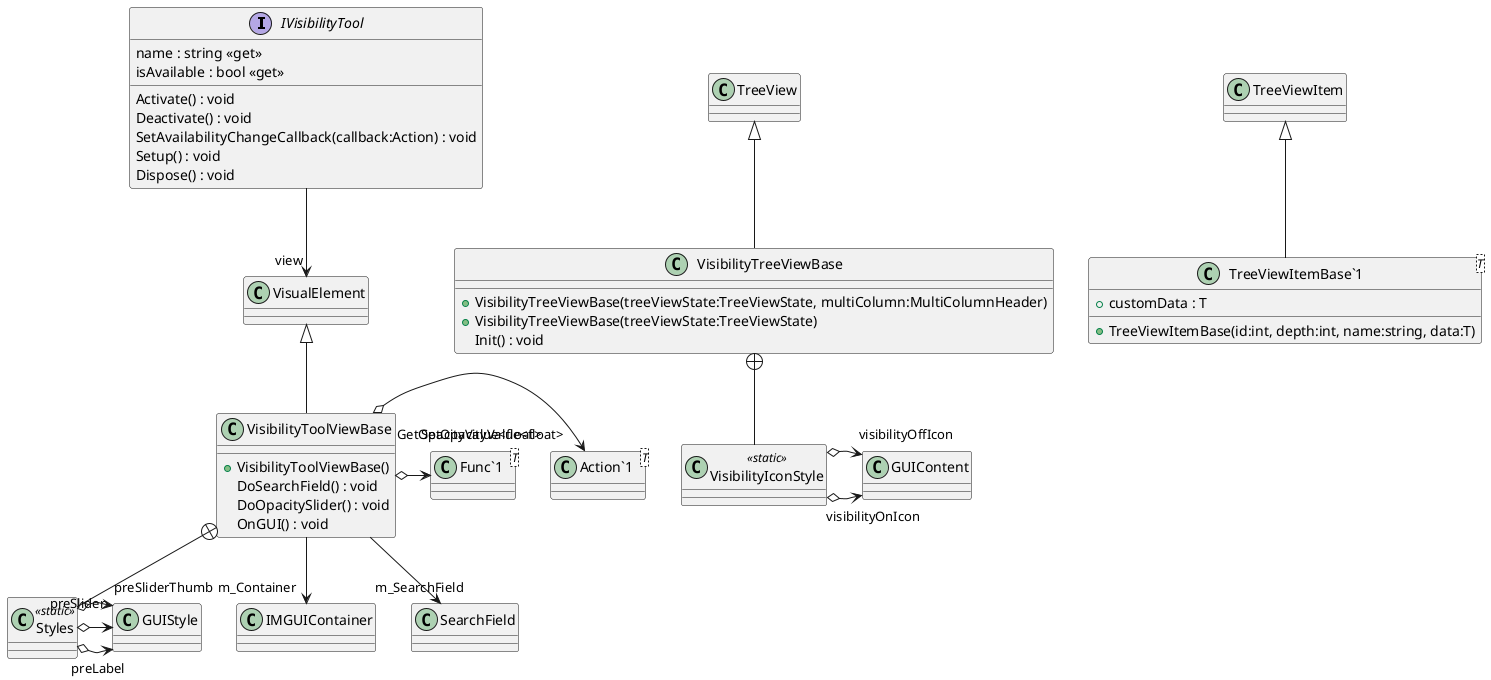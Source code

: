 @startuml
interface IVisibilityTool {
    name : string <<get>>
    Activate() : void
    Deactivate() : void
    isAvailable : bool <<get>>
    SetAvailabilityChangeCallback(callback:Action) : void
    Setup() : void
    Dispose() : void
}
class VisibilityToolViewBase {
    + VisibilityToolViewBase()
    DoSearchField() : void
    DoOpacitySlider() : void
    OnGUI() : void
}
class "TreeViewItemBase`1"<T> {
    + customData : T
    + TreeViewItemBase(id:int, depth:int, name:string, data:T)
}
class VisibilityTreeViewBase {
    + VisibilityTreeViewBase(treeViewState:TreeViewState, multiColumn:MultiColumnHeader)
    + VisibilityTreeViewBase(treeViewState:TreeViewState)
    Init() : void
}
class "Action`1"<T> {
}
class "Func`1"<T> {
}
class Styles <<static>> {
}
class VisibilityIconStyle <<static>> {
}
IVisibilityTool --> "view" VisualElement
VisualElement <|-- VisibilityToolViewBase
VisibilityToolViewBase --> "m_Container" IMGUIContainer
VisibilityToolViewBase --> "m_SearchField" SearchField
VisibilityToolViewBase o-> "SetOpacityValue<float>" "Action`1"
VisibilityToolViewBase o-> "GetOpacityValue<float>" "Func`1"
TreeViewItem <|-- "TreeViewItemBase`1"
TreeView <|-- VisibilityTreeViewBase
VisibilityToolViewBase +-- Styles
Styles o-> "preLabel" GUIStyle
Styles o-> "preSlider" GUIStyle
Styles o-> "preSliderThumb" GUIStyle
VisibilityTreeViewBase +-- VisibilityIconStyle
VisibilityIconStyle o-> "visibilityOnIcon" GUIContent
VisibilityIconStyle o-> "visibilityOffIcon" GUIContent
@enduml
